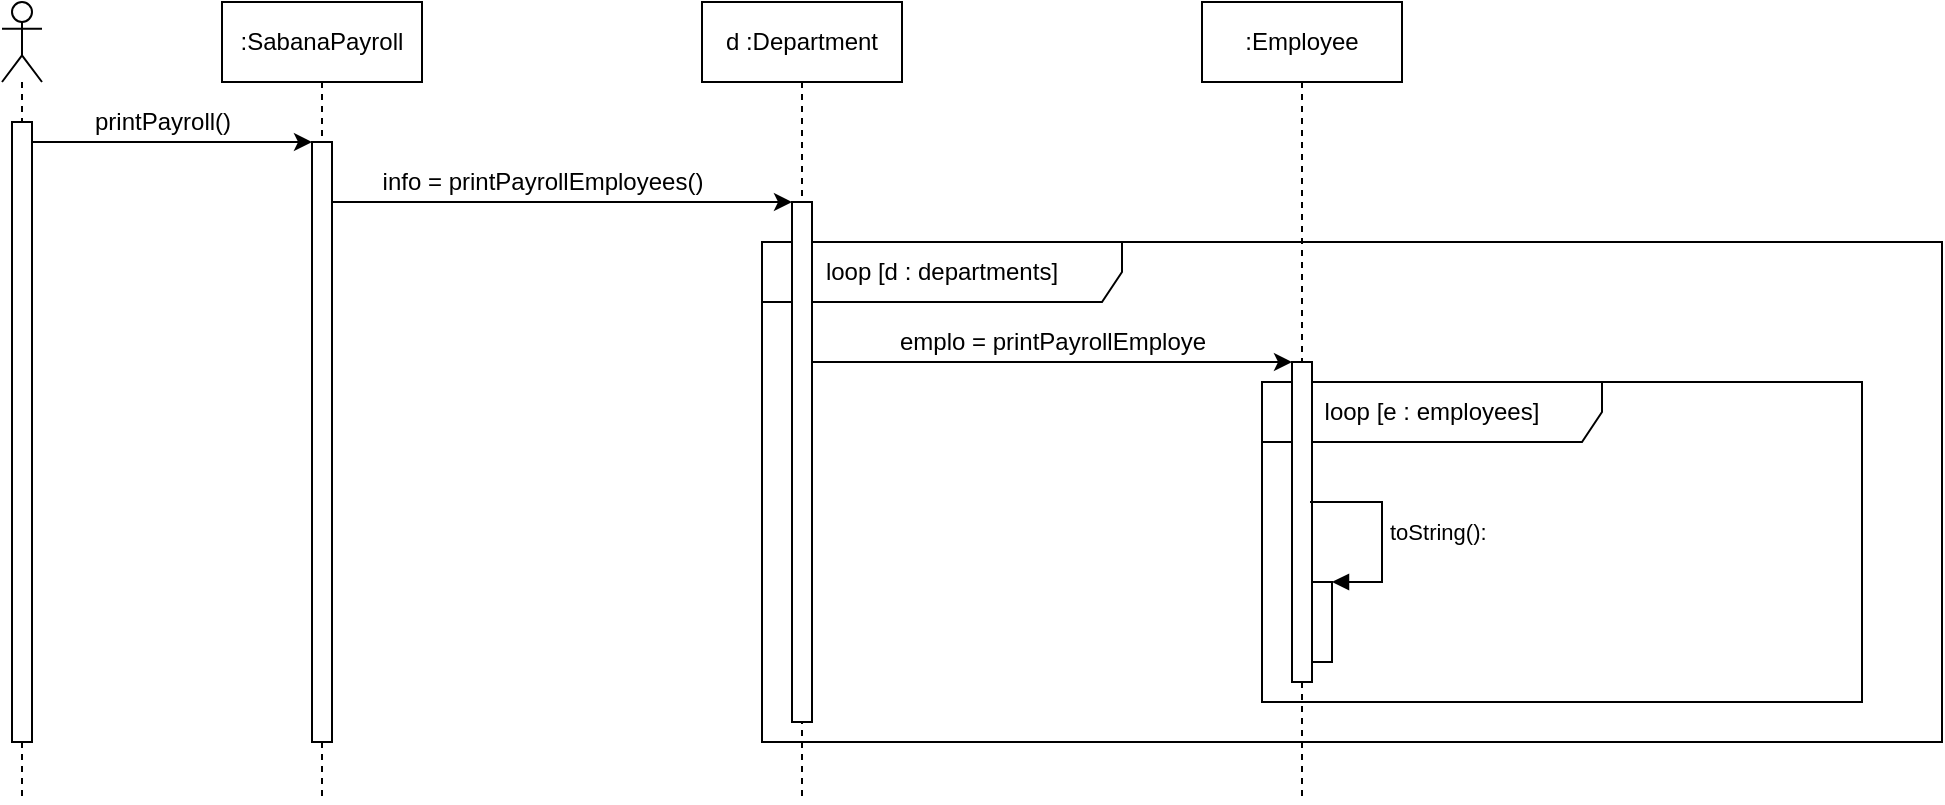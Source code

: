<mxfile version="14.5.1" type="device"><diagram id="2gVfiOZo8WTjYj22tZzL" name="Page-1"><mxGraphModel dx="1422" dy="762" grid="1" gridSize="10" guides="1" tooltips="1" connect="1" arrows="1" fold="1" page="1" pageScale="1" pageWidth="827" pageHeight="1169" math="0" shadow="0"><root><mxCell id="0"/><mxCell id="1" parent="0"/><mxCell id="HYEve3N3xW2bhsMVB9SX-19" value="loop [d : departments]" style="shape=umlFrame;whiteSpace=wrap;html=1;width=180;height=30;" vertex="1" parent="1"><mxGeometry x="430" y="160" width="590" height="250" as="geometry"/></mxCell><mxCell id="HYEve3N3xW2bhsMVB9SX-26" value="loop [e : employees]" style="shape=umlFrame;whiteSpace=wrap;html=1;width=170;height=30;" vertex="1" parent="1"><mxGeometry x="680" y="230" width="300" height="160" as="geometry"/></mxCell><mxCell id="HYEve3N3xW2bhsMVB9SX-3" value="" style="shape=umlLifeline;participant=umlActor;perimeter=lifelinePerimeter;whiteSpace=wrap;html=1;container=1;collapsible=0;recursiveResize=0;verticalAlign=top;spacingTop=36;outlineConnect=0;" vertex="1" parent="1"><mxGeometry x="50" y="40" width="20" height="400" as="geometry"/></mxCell><mxCell id="HYEve3N3xW2bhsMVB9SX-4" value="" style="html=1;points=[];perimeter=orthogonalPerimeter;" vertex="1" parent="HYEve3N3xW2bhsMVB9SX-3"><mxGeometry x="5" y="60" width="10" height="310" as="geometry"/></mxCell><mxCell id="HYEve3N3xW2bhsMVB9SX-6" value=":SabanaPayroll" style="shape=umlLifeline;perimeter=lifelinePerimeter;whiteSpace=wrap;html=1;container=1;collapsible=0;recursiveResize=0;outlineConnect=0;" vertex="1" parent="1"><mxGeometry x="160" y="40" width="100" height="400" as="geometry"/></mxCell><mxCell id="HYEve3N3xW2bhsMVB9SX-8" value="" style="html=1;points=[];perimeter=orthogonalPerimeter;" vertex="1" parent="HYEve3N3xW2bhsMVB9SX-6"><mxGeometry x="45" y="70" width="10" height="300" as="geometry"/></mxCell><mxCell id="HYEve3N3xW2bhsMVB9SX-10" style="edgeStyle=orthogonalEdgeStyle;rounded=0;orthogonalLoop=1;jettySize=auto;html=1;" edge="1" parent="1" source="HYEve3N3xW2bhsMVB9SX-4" target="HYEve3N3xW2bhsMVB9SX-8"><mxGeometry relative="1" as="geometry"><Array as="points"><mxPoint x="140" y="110"/><mxPoint x="140" y="110"/></Array></mxGeometry></mxCell><mxCell id="HYEve3N3xW2bhsMVB9SX-11" value="printPayroll()" style="text;html=1;align=center;verticalAlign=middle;resizable=0;points=[];autosize=1;" vertex="1" parent="1"><mxGeometry x="90" y="90" width="80" height="20" as="geometry"/></mxCell><mxCell id="HYEve3N3xW2bhsMVB9SX-13" value="d :Department" style="shape=umlLifeline;perimeter=lifelinePerimeter;whiteSpace=wrap;html=1;container=1;collapsible=0;recursiveResize=0;outlineConnect=0;" vertex="1" parent="1"><mxGeometry x="400" y="40" width="100" height="400" as="geometry"/></mxCell><mxCell id="HYEve3N3xW2bhsMVB9SX-15" value="" style="html=1;points=[];perimeter=orthogonalPerimeter;" vertex="1" parent="HYEve3N3xW2bhsMVB9SX-13"><mxGeometry x="45" y="100" width="10" height="260" as="geometry"/></mxCell><mxCell id="HYEve3N3xW2bhsMVB9SX-16" style="edgeStyle=orthogonalEdgeStyle;rounded=0;orthogonalLoop=1;jettySize=auto;html=1;" edge="1" parent="1" source="HYEve3N3xW2bhsMVB9SX-8" target="HYEve3N3xW2bhsMVB9SX-15"><mxGeometry relative="1" as="geometry"><Array as="points"><mxPoint x="300" y="140"/><mxPoint x="300" y="140"/></Array></mxGeometry></mxCell><mxCell id="HYEve3N3xW2bhsMVB9SX-20" value="info = printPayrollEmployees()" style="text;html=1;align=center;verticalAlign=middle;resizable=0;points=[];autosize=1;" vertex="1" parent="1"><mxGeometry x="230" y="120" width="180" height="20" as="geometry"/></mxCell><mxCell id="HYEve3N3xW2bhsMVB9SX-21" value=":Employee" style="shape=umlLifeline;perimeter=lifelinePerimeter;whiteSpace=wrap;html=1;container=1;collapsible=0;recursiveResize=0;outlineConnect=0;" vertex="1" parent="1"><mxGeometry x="650" y="40" width="100" height="400" as="geometry"/></mxCell><mxCell id="HYEve3N3xW2bhsMVB9SX-23" value="" style="html=1;points=[];perimeter=orthogonalPerimeter;" vertex="1" parent="HYEve3N3xW2bhsMVB9SX-21"><mxGeometry x="45" y="180" width="10" height="160" as="geometry"/></mxCell><mxCell id="HYEve3N3xW2bhsMVB9SX-27" value="" style="html=1;points=[];perimeter=orthogonalPerimeter;" vertex="1" parent="HYEve3N3xW2bhsMVB9SX-21"><mxGeometry x="55" y="290" width="10" height="40" as="geometry"/></mxCell><mxCell id="HYEve3N3xW2bhsMVB9SX-28" value="toString():" style="edgeStyle=orthogonalEdgeStyle;html=1;align=left;spacingLeft=2;endArrow=block;rounded=0;entryX=1;entryY=0;" edge="1" target="HYEve3N3xW2bhsMVB9SX-27" parent="HYEve3N3xW2bhsMVB9SX-21"><mxGeometry relative="1" as="geometry"><mxPoint x="54" y="250" as="sourcePoint"/><Array as="points"><mxPoint x="90" y="250"/><mxPoint x="90" y="290"/></Array></mxGeometry></mxCell><mxCell id="HYEve3N3xW2bhsMVB9SX-24" style="edgeStyle=orthogonalEdgeStyle;rounded=0;orthogonalLoop=1;jettySize=auto;html=1;" edge="1" parent="1" source="HYEve3N3xW2bhsMVB9SX-15" target="HYEve3N3xW2bhsMVB9SX-23"><mxGeometry relative="1" as="geometry"><Array as="points"><mxPoint x="580" y="220"/><mxPoint x="580" y="220"/></Array></mxGeometry></mxCell><mxCell id="HYEve3N3xW2bhsMVB9SX-29" value="emplo = printPayrollEmploye" style="text;html=1;align=center;verticalAlign=middle;resizable=0;points=[];autosize=1;" vertex="1" parent="1"><mxGeometry x="490" y="200" width="170" height="20" as="geometry"/></mxCell></root></mxGraphModel></diagram></mxfile>